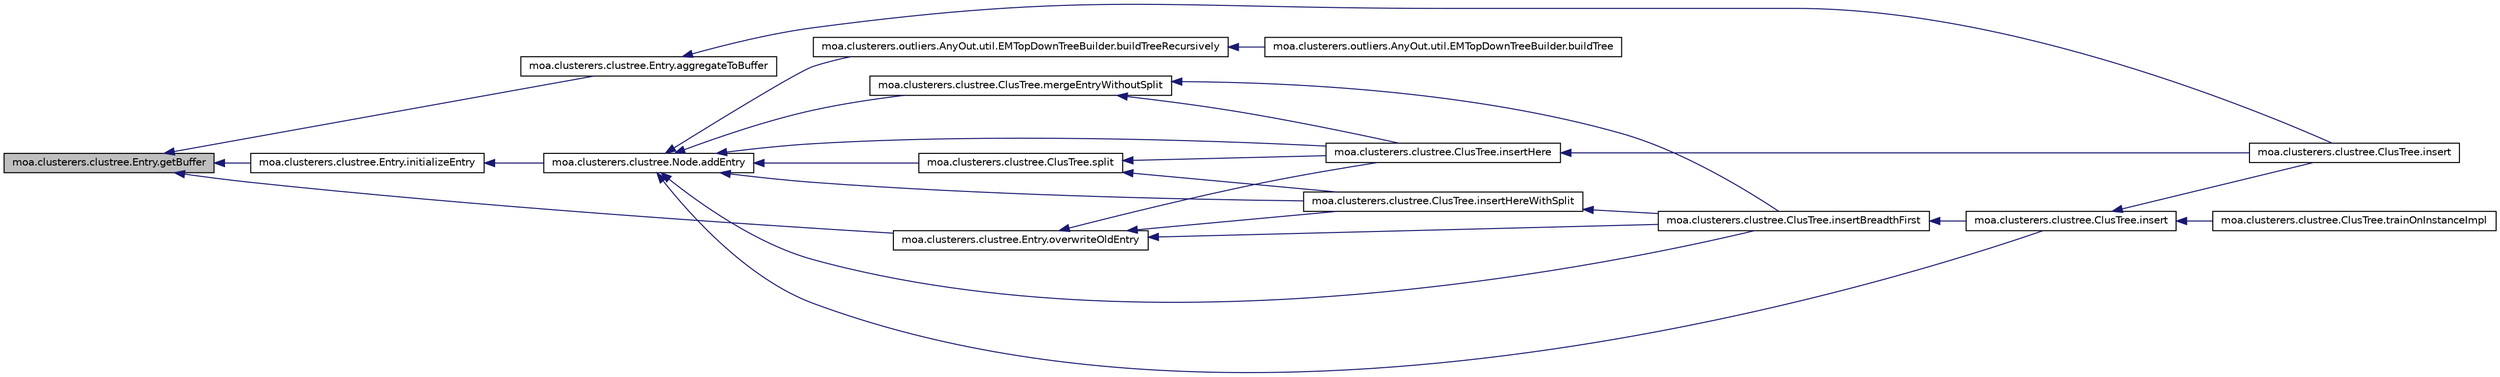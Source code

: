 digraph G
{
  edge [fontname="Helvetica",fontsize="10",labelfontname="Helvetica",labelfontsize="10"];
  node [fontname="Helvetica",fontsize="10",shape=record];
  rankdir=LR;
  Node1 [label="moa.clusterers.clustree.Entry.getBuffer",height=0.2,width=0.4,color="black", fillcolor="grey75", style="filled" fontcolor="black"];
  Node1 -> Node2 [dir=back,color="midnightblue",fontsize="10",style="solid",fontname="Helvetica"];
  Node2 [label="moa.clusterers.clustree.Entry.aggregateToBuffer",height=0.2,width=0.4,color="black", fillcolor="white", style="filled",URL="$classmoa_1_1clusterers_1_1clustree_1_1Entry.html#ad5b82282bf99139283de65624bf9043f",tooltip="Aggregate the given Kernel to the buffer cluster of this entry."];
  Node2 -> Node3 [dir=back,color="midnightblue",fontsize="10",style="solid",fontname="Helvetica"];
  Node3 [label="moa.clusterers.clustree.ClusTree.insert",height=0.2,width=0.4,color="black", fillcolor="white", style="filled",URL="$classmoa_1_1clusterers_1_1clustree_1_1ClusTree.html#a8945983f656f329d5a7e4f1e321e5c3b"];
  Node1 -> Node4 [dir=back,color="midnightblue",fontsize="10",style="solid",fontname="Helvetica"];
  Node4 [label="moa.clusterers.clustree.Entry.initializeEntry",height=0.2,width=0.4,color="black", fillcolor="white", style="filled",URL="$classmoa_1_1clusterers_1_1clustree_1_1Entry.html#abe15b89dc8087576ea440c5b79a11daf",tooltip="When this entry is empty, give it it&#39;s first values."];
  Node4 -> Node5 [dir=back,color="midnightblue",fontsize="10",style="solid",fontname="Helvetica"];
  Node5 [label="moa.clusterers.clustree.Node.addEntry",height=0.2,width=0.4,color="black", fillcolor="white", style="filled",URL="$classmoa_1_1clusterers_1_1clustree_1_1Node.html#a6afa5be4c7a2bba3be60383747b5508c",tooltip="Add a new Entry to this node."];
  Node5 -> Node6 [dir=back,color="midnightblue",fontsize="10",style="solid",fontname="Helvetica"];
  Node6 [label="moa.clusterers.outliers.AnyOut.util.EMTopDownTreeBuilder.buildTreeRecursively",height=0.2,width=0.4,color="black", fillcolor="white", style="filled",URL="$classmoa_1_1clusterers_1_1outliers_1_1AnyOut_1_1util_1_1EMTopDownTreeBuilder.html#a394b8e05a206e812ae2b07858795bcfc"];
  Node6 -> Node7 [dir=back,color="midnightblue",fontsize="10",style="solid",fontname="Helvetica"];
  Node7 [label="moa.clusterers.outliers.AnyOut.util.EMTopDownTreeBuilder.buildTree",height=0.2,width=0.4,color="black", fillcolor="white", style="filled",URL="$classmoa_1_1clusterers_1_1outliers_1_1AnyOut_1_1util_1_1EMTopDownTreeBuilder.html#a5fb2cfd0dd791730337f3a72a150d007"];
  Node5 -> Node8 [dir=back,color="midnightblue",fontsize="10",style="solid",fontname="Helvetica"];
  Node8 [label="moa.clusterers.clustree.ClusTree.insert",height=0.2,width=0.4,color="black", fillcolor="white", style="filled",URL="$classmoa_1_1clusterers_1_1clustree_1_1ClusTree.html#a1fcbd4768f2142bdae4d88c80e0323e9",tooltip="Insert a new point in the Tree."];
  Node8 -> Node3 [dir=back,color="midnightblue",fontsize="10",style="solid",fontname="Helvetica"];
  Node8 -> Node9 [dir=back,color="midnightblue",fontsize="10",style="solid",fontname="Helvetica"];
  Node9 [label="moa.clusterers.clustree.ClusTree.trainOnInstanceImpl",height=0.2,width=0.4,color="black", fillcolor="white", style="filled",URL="$classmoa_1_1clusterers_1_1clustree_1_1ClusTree.html#a8fd397a6344c5b97fe5cf44fcf8b2db9"];
  Node5 -> Node10 [dir=back,color="midnightblue",fontsize="10",style="solid",fontname="Helvetica"];
  Node10 [label="moa.clusterers.clustree.ClusTree.insertBreadthFirst",height=0.2,width=0.4,color="black", fillcolor="white", style="filled",URL="$classmoa_1_1clusterers_1_1clustree_1_1ClusTree.html#a7998f24fe858f360f96c6557f7aada85",tooltip="insert newPoint into the tree using the BreadthFirst strategy, i.e."];
  Node10 -> Node8 [dir=back,color="midnightblue",fontsize="10",style="solid",fontname="Helvetica"];
  Node5 -> Node11 [dir=back,color="midnightblue",fontsize="10",style="solid",fontname="Helvetica"];
  Node11 [label="moa.clusterers.clustree.ClusTree.insertHere",height=0.2,width=0.4,color="black", fillcolor="white", style="filled",URL="$classmoa_1_1clusterers_1_1clustree_1_1ClusTree.html#a036b945ba16cbe4f9dc66fcf1e0fd60d"];
  Node11 -> Node3 [dir=back,color="midnightblue",fontsize="10",style="solid",fontname="Helvetica"];
  Node5 -> Node12 [dir=back,color="midnightblue",fontsize="10",style="solid",fontname="Helvetica"];
  Node12 [label="moa.clusterers.clustree.ClusTree.insertHereWithSplit",height=0.2,width=0.4,color="black", fillcolor="white", style="filled",URL="$classmoa_1_1clusterers_1_1clustree_1_1ClusTree.html#a650e952fc922b0305c024c1ac76cd1ac",tooltip="Method called by insertBreadthFirst."];
  Node12 -> Node10 [dir=back,color="midnightblue",fontsize="10",style="solid",fontname="Helvetica"];
  Node5 -> Node13 [dir=back,color="midnightblue",fontsize="10",style="solid",fontname="Helvetica"];
  Node13 [label="moa.clusterers.clustree.ClusTree.mergeEntryWithoutSplit",height=0.2,width=0.4,color="black", fillcolor="white", style="filled",URL="$classmoa_1_1clusterers_1_1clustree_1_1ClusTree.html#a344cb4a855b69ffcc8b8e0b1381d7952",tooltip="Inserts an Entry into a Node without inducing a split."];
  Node13 -> Node10 [dir=back,color="midnightblue",fontsize="10",style="solid",fontname="Helvetica"];
  Node13 -> Node11 [dir=back,color="midnightblue",fontsize="10",style="solid",fontname="Helvetica"];
  Node5 -> Node14 [dir=back,color="midnightblue",fontsize="10",style="solid",fontname="Helvetica"];
  Node14 [label="moa.clusterers.clustree.ClusTree.split",height=0.2,width=0.4,color="black", fillcolor="white", style="filled",URL="$classmoa_1_1clusterers_1_1clustree_1_1ClusTree.html#a2b13ed32dddc7452296ac0a8f458c7ca",tooltip="Performs a (2,2) split on the given node with the given entry."];
  Node14 -> Node11 [dir=back,color="midnightblue",fontsize="10",style="solid",fontname="Helvetica"];
  Node14 -> Node12 [dir=back,color="midnightblue",fontsize="10",style="solid",fontname="Helvetica"];
  Node1 -> Node15 [dir=back,color="midnightblue",fontsize="10",style="solid",fontname="Helvetica"];
  Node15 [label="moa.clusterers.clustree.Entry.overwriteOldEntry",height=0.2,width=0.4,color="black", fillcolor="white", style="filled",URL="$classmoa_1_1clusterers_1_1clustree_1_1Entry.html#a7731defba51740b36c4025255a5415d2",tooltip="Overwrites the LS, SS and weightedN in the data cluster of this Entry to the values..."];
  Node15 -> Node10 [dir=back,color="midnightblue",fontsize="10",style="solid",fontname="Helvetica"];
  Node15 -> Node11 [dir=back,color="midnightblue",fontsize="10",style="solid",fontname="Helvetica"];
  Node15 -> Node12 [dir=back,color="midnightblue",fontsize="10",style="solid",fontname="Helvetica"];
}

